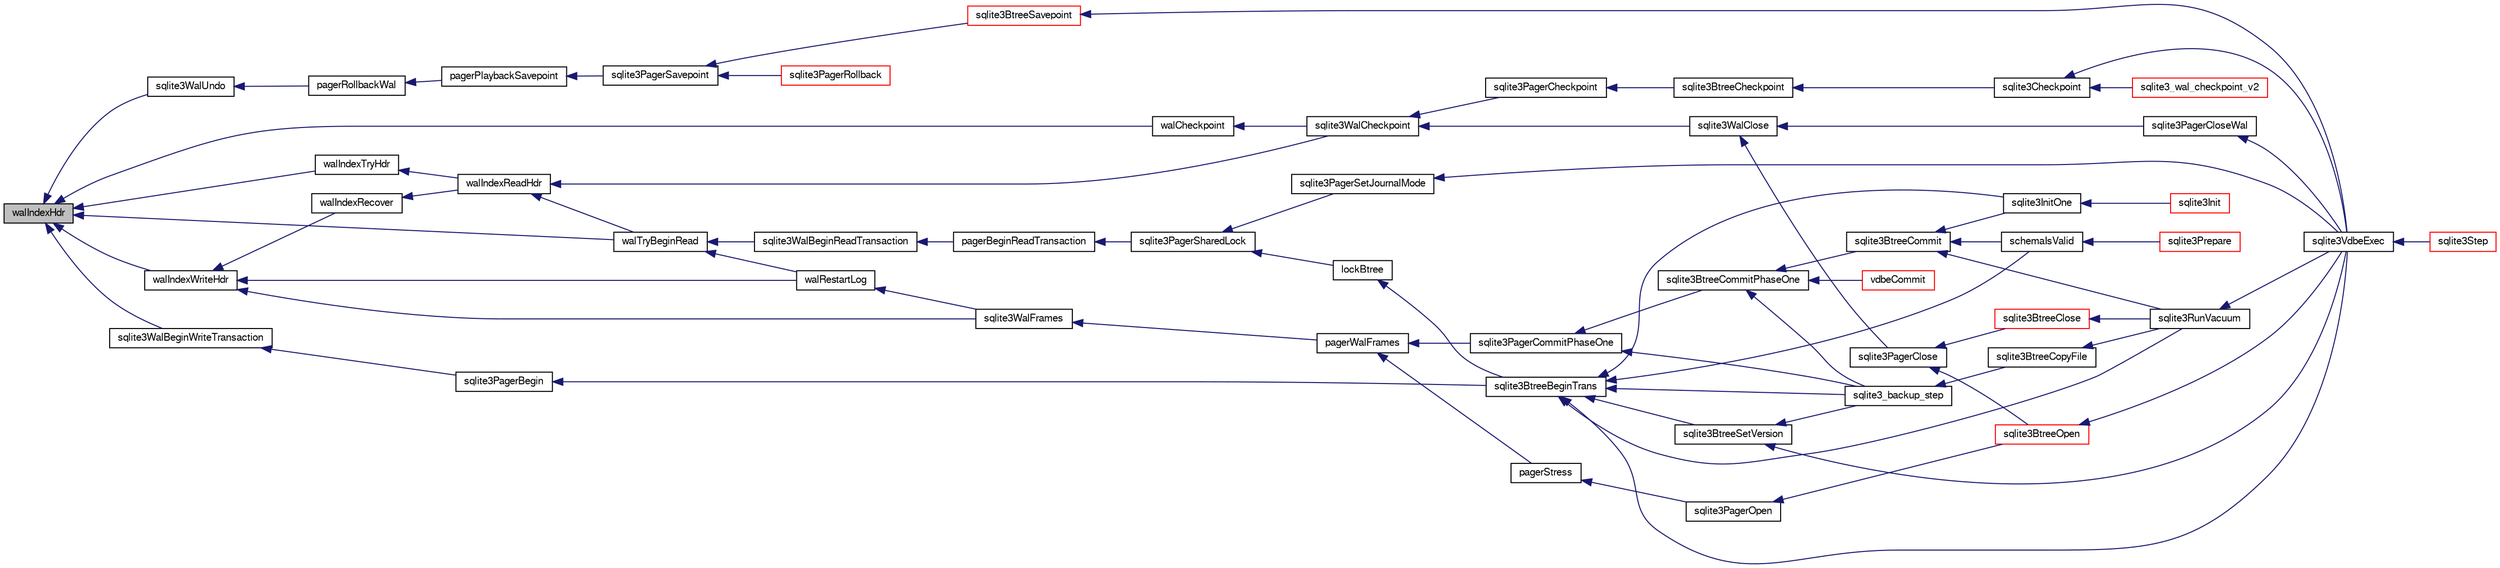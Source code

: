 digraph "walIndexHdr"
{
  edge [fontname="FreeSans",fontsize="10",labelfontname="FreeSans",labelfontsize="10"];
  node [fontname="FreeSans",fontsize="10",shape=record];
  rankdir="LR";
  Node897128 [label="walIndexHdr",height=0.2,width=0.4,color="black", fillcolor="grey75", style="filled", fontcolor="black"];
  Node897128 -> Node897129 [dir="back",color="midnightblue",fontsize="10",style="solid",fontname="FreeSans"];
  Node897129 [label="walIndexWriteHdr",height=0.2,width=0.4,color="black", fillcolor="white", style="filled",URL="$sqlite3_8c.html#abcf92b15f0a35c95fca402459f96c2a6"];
  Node897129 -> Node897130 [dir="back",color="midnightblue",fontsize="10",style="solid",fontname="FreeSans"];
  Node897130 [label="walIndexRecover",height=0.2,width=0.4,color="black", fillcolor="white", style="filled",URL="$sqlite3_8c.html#ab4ee99f3710323acbeb6c495dd18d205"];
  Node897130 -> Node897131 [dir="back",color="midnightblue",fontsize="10",style="solid",fontname="FreeSans"];
  Node897131 [label="walIndexReadHdr",height=0.2,width=0.4,color="black", fillcolor="white", style="filled",URL="$sqlite3_8c.html#a66529e9c71a2bef92c4eb34bdd3a72a2"];
  Node897131 -> Node897132 [dir="back",color="midnightblue",fontsize="10",style="solid",fontname="FreeSans"];
  Node897132 [label="walTryBeginRead",height=0.2,width=0.4,color="black", fillcolor="white", style="filled",URL="$sqlite3_8c.html#a7145b08b2ade973da4b1f5882e2fa21f"];
  Node897132 -> Node897133 [dir="back",color="midnightblue",fontsize="10",style="solid",fontname="FreeSans"];
  Node897133 [label="sqlite3WalBeginReadTransaction",height=0.2,width=0.4,color="black", fillcolor="white", style="filled",URL="$sqlite3_8c.html#a4a23329d9a3206642b307e6d22635f95"];
  Node897133 -> Node897134 [dir="back",color="midnightblue",fontsize="10",style="solid",fontname="FreeSans"];
  Node897134 [label="pagerBeginReadTransaction",height=0.2,width=0.4,color="black", fillcolor="white", style="filled",URL="$sqlite3_8c.html#a4a484b6c404f96050418d965e3cc17a1"];
  Node897134 -> Node897135 [dir="back",color="midnightblue",fontsize="10",style="solid",fontname="FreeSans"];
  Node897135 [label="sqlite3PagerSharedLock",height=0.2,width=0.4,color="black", fillcolor="white", style="filled",URL="$sqlite3_8c.html#a58c197b629fb6eaacf96c7add57c70df"];
  Node897135 -> Node897136 [dir="back",color="midnightblue",fontsize="10",style="solid",fontname="FreeSans"];
  Node897136 [label="sqlite3PagerSetJournalMode",height=0.2,width=0.4,color="black", fillcolor="white", style="filled",URL="$sqlite3_8c.html#afb929a0a4553cda84de16180ddbd09f7"];
  Node897136 -> Node897137 [dir="back",color="midnightblue",fontsize="10",style="solid",fontname="FreeSans"];
  Node897137 [label="sqlite3VdbeExec",height=0.2,width=0.4,color="black", fillcolor="white", style="filled",URL="$sqlite3_8c.html#a8ce40a614bdc56719c4d642b1e4dfb21"];
  Node897137 -> Node897138 [dir="back",color="midnightblue",fontsize="10",style="solid",fontname="FreeSans"];
  Node897138 [label="sqlite3Step",height=0.2,width=0.4,color="red", fillcolor="white", style="filled",URL="$sqlite3_8c.html#a3f2872e873e2758a4beedad1d5113554"];
  Node897135 -> Node897398 [dir="back",color="midnightblue",fontsize="10",style="solid",fontname="FreeSans"];
  Node897398 [label="lockBtree",height=0.2,width=0.4,color="black", fillcolor="white", style="filled",URL="$sqlite3_8c.html#a5b808194d3178be15705a420265cee9d"];
  Node897398 -> Node897399 [dir="back",color="midnightblue",fontsize="10",style="solid",fontname="FreeSans"];
  Node897399 [label="sqlite3BtreeBeginTrans",height=0.2,width=0.4,color="black", fillcolor="white", style="filled",URL="$sqlite3_8c.html#a52d6706df15c67c22aa7d0e290c16bf5"];
  Node897399 -> Node897400 [dir="back",color="midnightblue",fontsize="10",style="solid",fontname="FreeSans"];
  Node897400 [label="sqlite3BtreeSetVersion",height=0.2,width=0.4,color="black", fillcolor="white", style="filled",URL="$sqlite3_8c.html#a2db3061b5c557699a47415ca0342ba01"];
  Node897400 -> Node897350 [dir="back",color="midnightblue",fontsize="10",style="solid",fontname="FreeSans"];
  Node897350 [label="sqlite3_backup_step",height=0.2,width=0.4,color="black", fillcolor="white", style="filled",URL="$sqlite3_8h.html#a1699b75e98d082eebc465a9e64c35269"];
  Node897350 -> Node897351 [dir="back",color="midnightblue",fontsize="10",style="solid",fontname="FreeSans"];
  Node897351 [label="sqlite3BtreeCopyFile",height=0.2,width=0.4,color="black", fillcolor="white", style="filled",URL="$sqlite3_8c.html#a4d9e19a79f0d5c1dfcef0bd137ae83f9"];
  Node897351 -> Node897323 [dir="back",color="midnightblue",fontsize="10",style="solid",fontname="FreeSans"];
  Node897323 [label="sqlite3RunVacuum",height=0.2,width=0.4,color="black", fillcolor="white", style="filled",URL="$sqlite3_8c.html#a5e83ddc7b3e7e8e79ad5d1fc92de1d2f"];
  Node897323 -> Node897137 [dir="back",color="midnightblue",fontsize="10",style="solid",fontname="FreeSans"];
  Node897400 -> Node897137 [dir="back",color="midnightblue",fontsize="10",style="solid",fontname="FreeSans"];
  Node897399 -> Node897350 [dir="back",color="midnightblue",fontsize="10",style="solid",fontname="FreeSans"];
  Node897399 -> Node897137 [dir="back",color="midnightblue",fontsize="10",style="solid",fontname="FreeSans"];
  Node897399 -> Node897163 [dir="back",color="midnightblue",fontsize="10",style="solid",fontname="FreeSans"];
  Node897163 [label="sqlite3InitOne",height=0.2,width=0.4,color="black", fillcolor="white", style="filled",URL="$sqlite3_8c.html#ac4318b25df65269906b0379251fe9b85"];
  Node897163 -> Node897164 [dir="back",color="midnightblue",fontsize="10",style="solid",fontname="FreeSans"];
  Node897164 [label="sqlite3Init",height=0.2,width=0.4,color="red", fillcolor="white", style="filled",URL="$sqlite3_8c.html#aed74e3dc765631a833f522f425ff5a48"];
  Node897399 -> Node897348 [dir="back",color="midnightblue",fontsize="10",style="solid",fontname="FreeSans"];
  Node897348 [label="schemaIsValid",height=0.2,width=0.4,color="black", fillcolor="white", style="filled",URL="$sqlite3_8c.html#a7c466fe28e7ca6f46b8bf72c46d9738d"];
  Node897348 -> Node897316 [dir="back",color="midnightblue",fontsize="10",style="solid",fontname="FreeSans"];
  Node897316 [label="sqlite3Prepare",height=0.2,width=0.4,color="red", fillcolor="white", style="filled",URL="$sqlite3_8c.html#acb25890858d0bf4b12eb7aae569f0c7b"];
  Node897399 -> Node897323 [dir="back",color="midnightblue",fontsize="10",style="solid",fontname="FreeSans"];
  Node897132 -> Node897401 [dir="back",color="midnightblue",fontsize="10",style="solid",fontname="FreeSans"];
  Node897401 [label="walRestartLog",height=0.2,width=0.4,color="black", fillcolor="white", style="filled",URL="$sqlite3_8c.html#a12a2a8718a33ce32fc99f83239a4d491"];
  Node897401 -> Node897402 [dir="back",color="midnightblue",fontsize="10",style="solid",fontname="FreeSans"];
  Node897402 [label="sqlite3WalFrames",height=0.2,width=0.4,color="black", fillcolor="white", style="filled",URL="$sqlite3_8c.html#af9606aac275558d3b96c83b2bff2d717"];
  Node897402 -> Node897403 [dir="back",color="midnightblue",fontsize="10",style="solid",fontname="FreeSans"];
  Node897403 [label="pagerWalFrames",height=0.2,width=0.4,color="black", fillcolor="white", style="filled",URL="$sqlite3_8c.html#a1675dba6bfeb50d8aa8a0509103fd004"];
  Node897403 -> Node897404 [dir="back",color="midnightblue",fontsize="10",style="solid",fontname="FreeSans"];
  Node897404 [label="pagerStress",height=0.2,width=0.4,color="black", fillcolor="white", style="filled",URL="$sqlite3_8c.html#abb21a3a371038e9e3e69af0f21a1b386"];
  Node897404 -> Node897405 [dir="back",color="midnightblue",fontsize="10",style="solid",fontname="FreeSans"];
  Node897405 [label="sqlite3PagerOpen",height=0.2,width=0.4,color="black", fillcolor="white", style="filled",URL="$sqlite3_8c.html#a5b4a74e8a1754922c482b7af19b30611"];
  Node897405 -> Node897406 [dir="back",color="midnightblue",fontsize="10",style="solid",fontname="FreeSans"];
  Node897406 [label="sqlite3BtreeOpen",height=0.2,width=0.4,color="red", fillcolor="white", style="filled",URL="$sqlite3_8c.html#a13dcb44dc34af6ce9d38de9c5aa975f9"];
  Node897406 -> Node897137 [dir="back",color="midnightblue",fontsize="10",style="solid",fontname="FreeSans"];
  Node897403 -> Node897412 [dir="back",color="midnightblue",fontsize="10",style="solid",fontname="FreeSans"];
  Node897412 [label="sqlite3PagerCommitPhaseOne",height=0.2,width=0.4,color="black", fillcolor="white", style="filled",URL="$sqlite3_8c.html#a2baf986bff9120486e9acc5951494ea7"];
  Node897412 -> Node897413 [dir="back",color="midnightblue",fontsize="10",style="solid",fontname="FreeSans"];
  Node897413 [label="sqlite3BtreeCommitPhaseOne",height=0.2,width=0.4,color="black", fillcolor="white", style="filled",URL="$sqlite3_8c.html#ae266cba101e64ad99a166f237532e262"];
  Node897413 -> Node897414 [dir="back",color="midnightblue",fontsize="10",style="solid",fontname="FreeSans"];
  Node897414 [label="sqlite3BtreeCommit",height=0.2,width=0.4,color="black", fillcolor="white", style="filled",URL="$sqlite3_8c.html#a8e56ab314556935f9f73080147d26419"];
  Node897414 -> Node897163 [dir="back",color="midnightblue",fontsize="10",style="solid",fontname="FreeSans"];
  Node897414 -> Node897348 [dir="back",color="midnightblue",fontsize="10",style="solid",fontname="FreeSans"];
  Node897414 -> Node897323 [dir="back",color="midnightblue",fontsize="10",style="solid",fontname="FreeSans"];
  Node897413 -> Node897350 [dir="back",color="midnightblue",fontsize="10",style="solid",fontname="FreeSans"];
  Node897413 -> Node897415 [dir="back",color="midnightblue",fontsize="10",style="solid",fontname="FreeSans"];
  Node897415 [label="vdbeCommit",height=0.2,width=0.4,color="red", fillcolor="white", style="filled",URL="$sqlite3_8c.html#a5d7f1e0625451b987728f600cfe1b92d"];
  Node897412 -> Node897350 [dir="back",color="midnightblue",fontsize="10",style="solid",fontname="FreeSans"];
  Node897131 -> Node897416 [dir="back",color="midnightblue",fontsize="10",style="solid",fontname="FreeSans"];
  Node897416 [label="sqlite3WalCheckpoint",height=0.2,width=0.4,color="black", fillcolor="white", style="filled",URL="$sqlite3_8c.html#a58bec6523fa854142169cdff1fbb8e5f"];
  Node897416 -> Node897417 [dir="back",color="midnightblue",fontsize="10",style="solid",fontname="FreeSans"];
  Node897417 [label="sqlite3PagerCheckpoint",height=0.2,width=0.4,color="black", fillcolor="white", style="filled",URL="$sqlite3_8c.html#a51b879bda409240901c1443161246045"];
  Node897417 -> Node897418 [dir="back",color="midnightblue",fontsize="10",style="solid",fontname="FreeSans"];
  Node897418 [label="sqlite3BtreeCheckpoint",height=0.2,width=0.4,color="black", fillcolor="white", style="filled",URL="$sqlite3_8c.html#a7aa6f5fb12dca5d734397768e90ae119"];
  Node897418 -> Node897419 [dir="back",color="midnightblue",fontsize="10",style="solid",fontname="FreeSans"];
  Node897419 [label="sqlite3Checkpoint",height=0.2,width=0.4,color="black", fillcolor="white", style="filled",URL="$sqlite3_8c.html#a0f0ad6a031e74ddb47bdc701d23bf3e1"];
  Node897419 -> Node897137 [dir="back",color="midnightblue",fontsize="10",style="solid",fontname="FreeSans"];
  Node897419 -> Node897420 [dir="back",color="midnightblue",fontsize="10",style="solid",fontname="FreeSans"];
  Node897420 [label="sqlite3_wal_checkpoint_v2",height=0.2,width=0.4,color="red", fillcolor="white", style="filled",URL="$sqlite3_8h.html#a074441ba2d0426a8684cc2d379e74163"];
  Node897416 -> Node897424 [dir="back",color="midnightblue",fontsize="10",style="solid",fontname="FreeSans"];
  Node897424 [label="sqlite3WalClose",height=0.2,width=0.4,color="black", fillcolor="white", style="filled",URL="$sqlite3_8c.html#abfd7d36ec6ea41ecb2717dd4c6b0571e"];
  Node897424 -> Node897425 [dir="back",color="midnightblue",fontsize="10",style="solid",fontname="FreeSans"];
  Node897425 [label="sqlite3PagerClose",height=0.2,width=0.4,color="black", fillcolor="white", style="filled",URL="$sqlite3_8c.html#af94b1f96b60689fd09422cce2c85f53f"];
  Node897425 -> Node897406 [dir="back",color="midnightblue",fontsize="10",style="solid",fontname="FreeSans"];
  Node897425 -> Node897426 [dir="back",color="midnightblue",fontsize="10",style="solid",fontname="FreeSans"];
  Node897426 [label="sqlite3BtreeClose",height=0.2,width=0.4,color="red", fillcolor="white", style="filled",URL="$sqlite3_8c.html#a729b65009b66a99200496b09c124df01"];
  Node897426 -> Node897323 [dir="back",color="midnightblue",fontsize="10",style="solid",fontname="FreeSans"];
  Node897424 -> Node897431 [dir="back",color="midnightblue",fontsize="10",style="solid",fontname="FreeSans"];
  Node897431 [label="sqlite3PagerCloseWal",height=0.2,width=0.4,color="black", fillcolor="white", style="filled",URL="$sqlite3_8c.html#ac62d7d3d29214a7cad25fdd88e7c7a74"];
  Node897431 -> Node897137 [dir="back",color="midnightblue",fontsize="10",style="solid",fontname="FreeSans"];
  Node897129 -> Node897401 [dir="back",color="midnightblue",fontsize="10",style="solid",fontname="FreeSans"];
  Node897129 -> Node897402 [dir="back",color="midnightblue",fontsize="10",style="solid",fontname="FreeSans"];
  Node897128 -> Node897432 [dir="back",color="midnightblue",fontsize="10",style="solid",fontname="FreeSans"];
  Node897432 [label="walCheckpoint",height=0.2,width=0.4,color="black", fillcolor="white", style="filled",URL="$sqlite3_8c.html#ab5245070ab67db40291c71c4991aa317"];
  Node897432 -> Node897416 [dir="back",color="midnightblue",fontsize="10",style="solid",fontname="FreeSans"];
  Node897128 -> Node897433 [dir="back",color="midnightblue",fontsize="10",style="solid",fontname="FreeSans"];
  Node897433 [label="walIndexTryHdr",height=0.2,width=0.4,color="black", fillcolor="white", style="filled",URL="$sqlite3_8c.html#ade661e556c040b7730356a57222d3ad2"];
  Node897433 -> Node897131 [dir="back",color="midnightblue",fontsize="10",style="solid",fontname="FreeSans"];
  Node897128 -> Node897132 [dir="back",color="midnightblue",fontsize="10",style="solid",fontname="FreeSans"];
  Node897128 -> Node897434 [dir="back",color="midnightblue",fontsize="10",style="solid",fontname="FreeSans"];
  Node897434 [label="sqlite3WalBeginWriteTransaction",height=0.2,width=0.4,color="black", fillcolor="white", style="filled",URL="$sqlite3_8c.html#a20c2ba1dcfe4c635dd2946f25af7a9f8"];
  Node897434 -> Node897435 [dir="back",color="midnightblue",fontsize="10",style="solid",fontname="FreeSans"];
  Node897435 [label="sqlite3PagerBegin",height=0.2,width=0.4,color="black", fillcolor="white", style="filled",URL="$sqlite3_8c.html#a693d0ab5cecd4a8001da6fa21f44d99e"];
  Node897435 -> Node897399 [dir="back",color="midnightblue",fontsize="10",style="solid",fontname="FreeSans"];
  Node897128 -> Node897436 [dir="back",color="midnightblue",fontsize="10",style="solid",fontname="FreeSans"];
  Node897436 [label="sqlite3WalUndo",height=0.2,width=0.4,color="black", fillcolor="white", style="filled",URL="$sqlite3_8c.html#a9a106da99e04f3c34f90e9ca15678953"];
  Node897436 -> Node897437 [dir="back",color="midnightblue",fontsize="10",style="solid",fontname="FreeSans"];
  Node897437 [label="pagerRollbackWal",height=0.2,width=0.4,color="black", fillcolor="white", style="filled",URL="$sqlite3_8c.html#a80911cae8e3a137646b54d4e3e52147b"];
  Node897437 -> Node897438 [dir="back",color="midnightblue",fontsize="10",style="solid",fontname="FreeSans"];
  Node897438 [label="pagerPlaybackSavepoint",height=0.2,width=0.4,color="black", fillcolor="white", style="filled",URL="$sqlite3_8c.html#aedf76c3b6661c4244cc3e2c5464fd12e"];
  Node897438 -> Node897439 [dir="back",color="midnightblue",fontsize="10",style="solid",fontname="FreeSans"];
  Node897439 [label="sqlite3PagerSavepoint",height=0.2,width=0.4,color="black", fillcolor="white", style="filled",URL="$sqlite3_8c.html#a8b5f1920b6a8b564a47e243868f2c8d4"];
  Node897439 -> Node897440 [dir="back",color="midnightblue",fontsize="10",style="solid",fontname="FreeSans"];
  Node897440 [label="sqlite3PagerRollback",height=0.2,width=0.4,color="red", fillcolor="white", style="filled",URL="$sqlite3_8c.html#afdd2ecbb97b7a716892ff6bd10c7dfd0"];
  Node897439 -> Node897526 [dir="back",color="midnightblue",fontsize="10",style="solid",fontname="FreeSans"];
  Node897526 [label="sqlite3BtreeSavepoint",height=0.2,width=0.4,color="red", fillcolor="white", style="filled",URL="$sqlite3_8c.html#a4580edf7e5192abf64317a3931972115"];
  Node897526 -> Node897137 [dir="back",color="midnightblue",fontsize="10",style="solid",fontname="FreeSans"];
}
